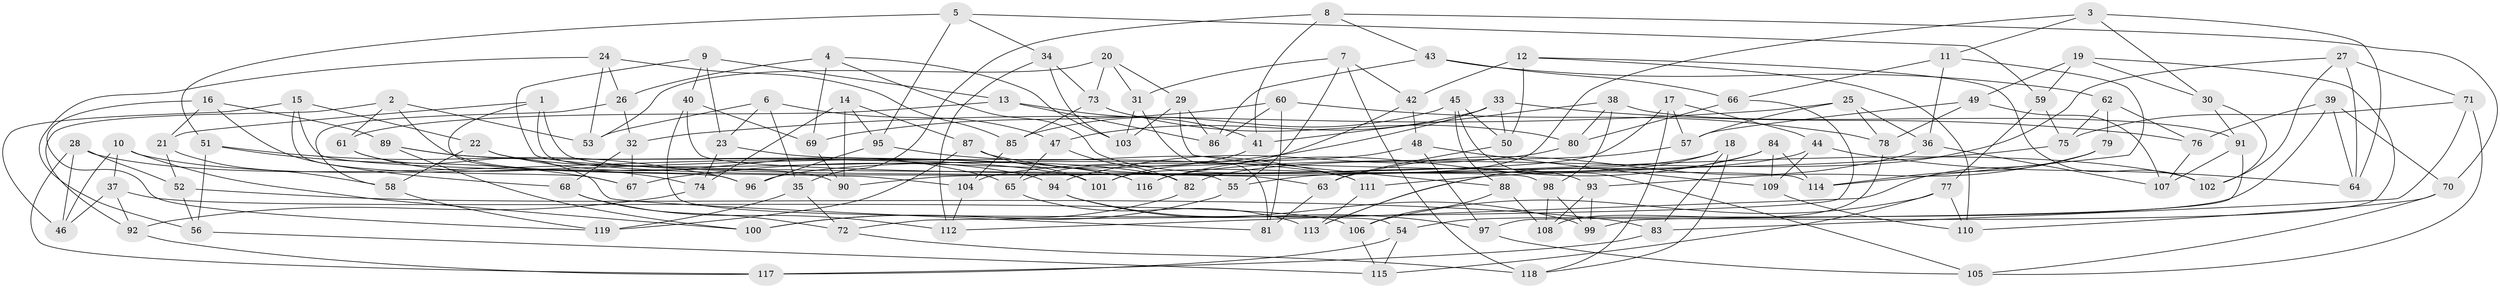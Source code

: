 // coarse degree distribution, {4: 0.4, 6: 0.5733333333333334, 3: 0.013333333333333334, 5: 0.013333333333333334}
// Generated by graph-tools (version 1.1) at 2025/42/03/06/25 10:42:19]
// undirected, 119 vertices, 238 edges
graph export_dot {
graph [start="1"]
  node [color=gray90,style=filled];
  1;
  2;
  3;
  4;
  5;
  6;
  7;
  8;
  9;
  10;
  11;
  12;
  13;
  14;
  15;
  16;
  17;
  18;
  19;
  20;
  21;
  22;
  23;
  24;
  25;
  26;
  27;
  28;
  29;
  30;
  31;
  32;
  33;
  34;
  35;
  36;
  37;
  38;
  39;
  40;
  41;
  42;
  43;
  44;
  45;
  46;
  47;
  48;
  49;
  50;
  51;
  52;
  53;
  54;
  55;
  56;
  57;
  58;
  59;
  60;
  61;
  62;
  63;
  64;
  65;
  66;
  67;
  68;
  69;
  70;
  71;
  72;
  73;
  74;
  75;
  76;
  77;
  78;
  79;
  80;
  81;
  82;
  83;
  84;
  85;
  86;
  87;
  88;
  89;
  90;
  91;
  92;
  93;
  94;
  95;
  96;
  97;
  98;
  99;
  100;
  101;
  102;
  103;
  104;
  105;
  106;
  107;
  108;
  109;
  110;
  111;
  112;
  113;
  114;
  115;
  116;
  117;
  118;
  119;
  1 -- 21;
  1 -- 98;
  1 -- 96;
  1 -- 114;
  2 -- 90;
  2 -- 53;
  2 -- 92;
  2 -- 61;
  3 -- 11;
  3 -- 64;
  3 -- 101;
  3 -- 30;
  4 -- 26;
  4 -- 69;
  4 -- 103;
  4 -- 93;
  5 -- 59;
  5 -- 34;
  5 -- 95;
  5 -- 51;
  6 -- 23;
  6 -- 53;
  6 -- 35;
  6 -- 47;
  7 -- 42;
  7 -- 31;
  7 -- 118;
  7 -- 55;
  8 -- 41;
  8 -- 35;
  8 -- 70;
  8 -- 43;
  9 -- 23;
  9 -- 40;
  9 -- 13;
  9 -- 55;
  10 -- 100;
  10 -- 46;
  10 -- 116;
  10 -- 37;
  11 -- 66;
  11 -- 114;
  11 -- 36;
  12 -- 50;
  12 -- 102;
  12 -- 110;
  12 -- 42;
  13 -- 41;
  13 -- 86;
  13 -- 61;
  14 -- 90;
  14 -- 87;
  14 -- 95;
  14 -- 74;
  15 -- 22;
  15 -- 46;
  15 -- 104;
  15 -- 67;
  16 -- 119;
  16 -- 89;
  16 -- 21;
  16 -- 68;
  17 -- 44;
  17 -- 57;
  17 -- 118;
  17 -- 90;
  18 -- 118;
  18 -- 113;
  18 -- 83;
  18 -- 104;
  19 -- 97;
  19 -- 59;
  19 -- 30;
  19 -- 49;
  20 -- 29;
  20 -- 31;
  20 -- 73;
  20 -- 53;
  21 -- 58;
  21 -- 52;
  22 -- 58;
  22 -- 82;
  22 -- 65;
  23 -- 111;
  23 -- 74;
  24 -- 26;
  24 -- 85;
  24 -- 56;
  24 -- 53;
  25 -- 57;
  25 -- 36;
  25 -- 32;
  25 -- 78;
  26 -- 58;
  26 -- 32;
  27 -- 82;
  27 -- 102;
  27 -- 64;
  27 -- 71;
  28 -- 117;
  28 -- 52;
  28 -- 94;
  28 -- 46;
  29 -- 103;
  29 -- 86;
  29 -- 88;
  30 -- 102;
  30 -- 91;
  31 -- 81;
  31 -- 103;
  32 -- 68;
  32 -- 67;
  33 -- 76;
  33 -- 47;
  33 -- 50;
  33 -- 67;
  34 -- 73;
  34 -- 112;
  34 -- 103;
  35 -- 72;
  35 -- 119;
  36 -- 63;
  36 -- 107;
  37 -- 106;
  37 -- 92;
  37 -- 46;
  38 -- 91;
  38 -- 41;
  38 -- 80;
  38 -- 98;
  39 -- 76;
  39 -- 54;
  39 -- 64;
  39 -- 70;
  40 -- 63;
  40 -- 54;
  40 -- 69;
  41 -- 65;
  42 -- 48;
  42 -- 101;
  43 -- 62;
  43 -- 86;
  43 -- 66;
  44 -- 55;
  44 -- 109;
  44 -- 64;
  45 -- 105;
  45 -- 50;
  45 -- 88;
  45 -- 85;
  47 -- 65;
  47 -- 82;
  48 -- 96;
  48 -- 109;
  48 -- 97;
  49 -- 57;
  49 -- 107;
  49 -- 78;
  50 -- 63;
  51 -- 67;
  51 -- 56;
  51 -- 96;
  52 -- 56;
  52 -- 83;
  54 -- 115;
  54 -- 117;
  55 -- 100;
  56 -- 115;
  57 -- 116;
  58 -- 119;
  59 -- 75;
  59 -- 77;
  60 -- 78;
  60 -- 81;
  60 -- 69;
  60 -- 86;
  61 -- 74;
  61 -- 81;
  62 -- 75;
  62 -- 76;
  62 -- 79;
  63 -- 81;
  65 -- 113;
  66 -- 72;
  66 -- 80;
  68 -- 72;
  68 -- 112;
  69 -- 90;
  70 -- 105;
  70 -- 110;
  71 -- 105;
  71 -- 83;
  71 -- 75;
  72 -- 118;
  73 -- 80;
  73 -- 85;
  74 -- 92;
  75 -- 111;
  76 -- 107;
  77 -- 110;
  77 -- 106;
  77 -- 115;
  78 -- 108;
  79 -- 112;
  79 -- 93;
  79 -- 114;
  80 -- 94;
  82 -- 100;
  83 -- 117;
  84 -- 109;
  84 -- 114;
  84 -- 116;
  84 -- 113;
  85 -- 104;
  87 -- 102;
  87 -- 119;
  87 -- 101;
  88 -- 106;
  88 -- 108;
  89 -- 116;
  89 -- 101;
  89 -- 100;
  91 -- 99;
  91 -- 107;
  92 -- 117;
  93 -- 108;
  93 -- 99;
  94 -- 99;
  94 -- 97;
  95 -- 111;
  95 -- 96;
  97 -- 105;
  98 -- 108;
  98 -- 99;
  104 -- 112;
  106 -- 115;
  109 -- 110;
  111 -- 113;
}
